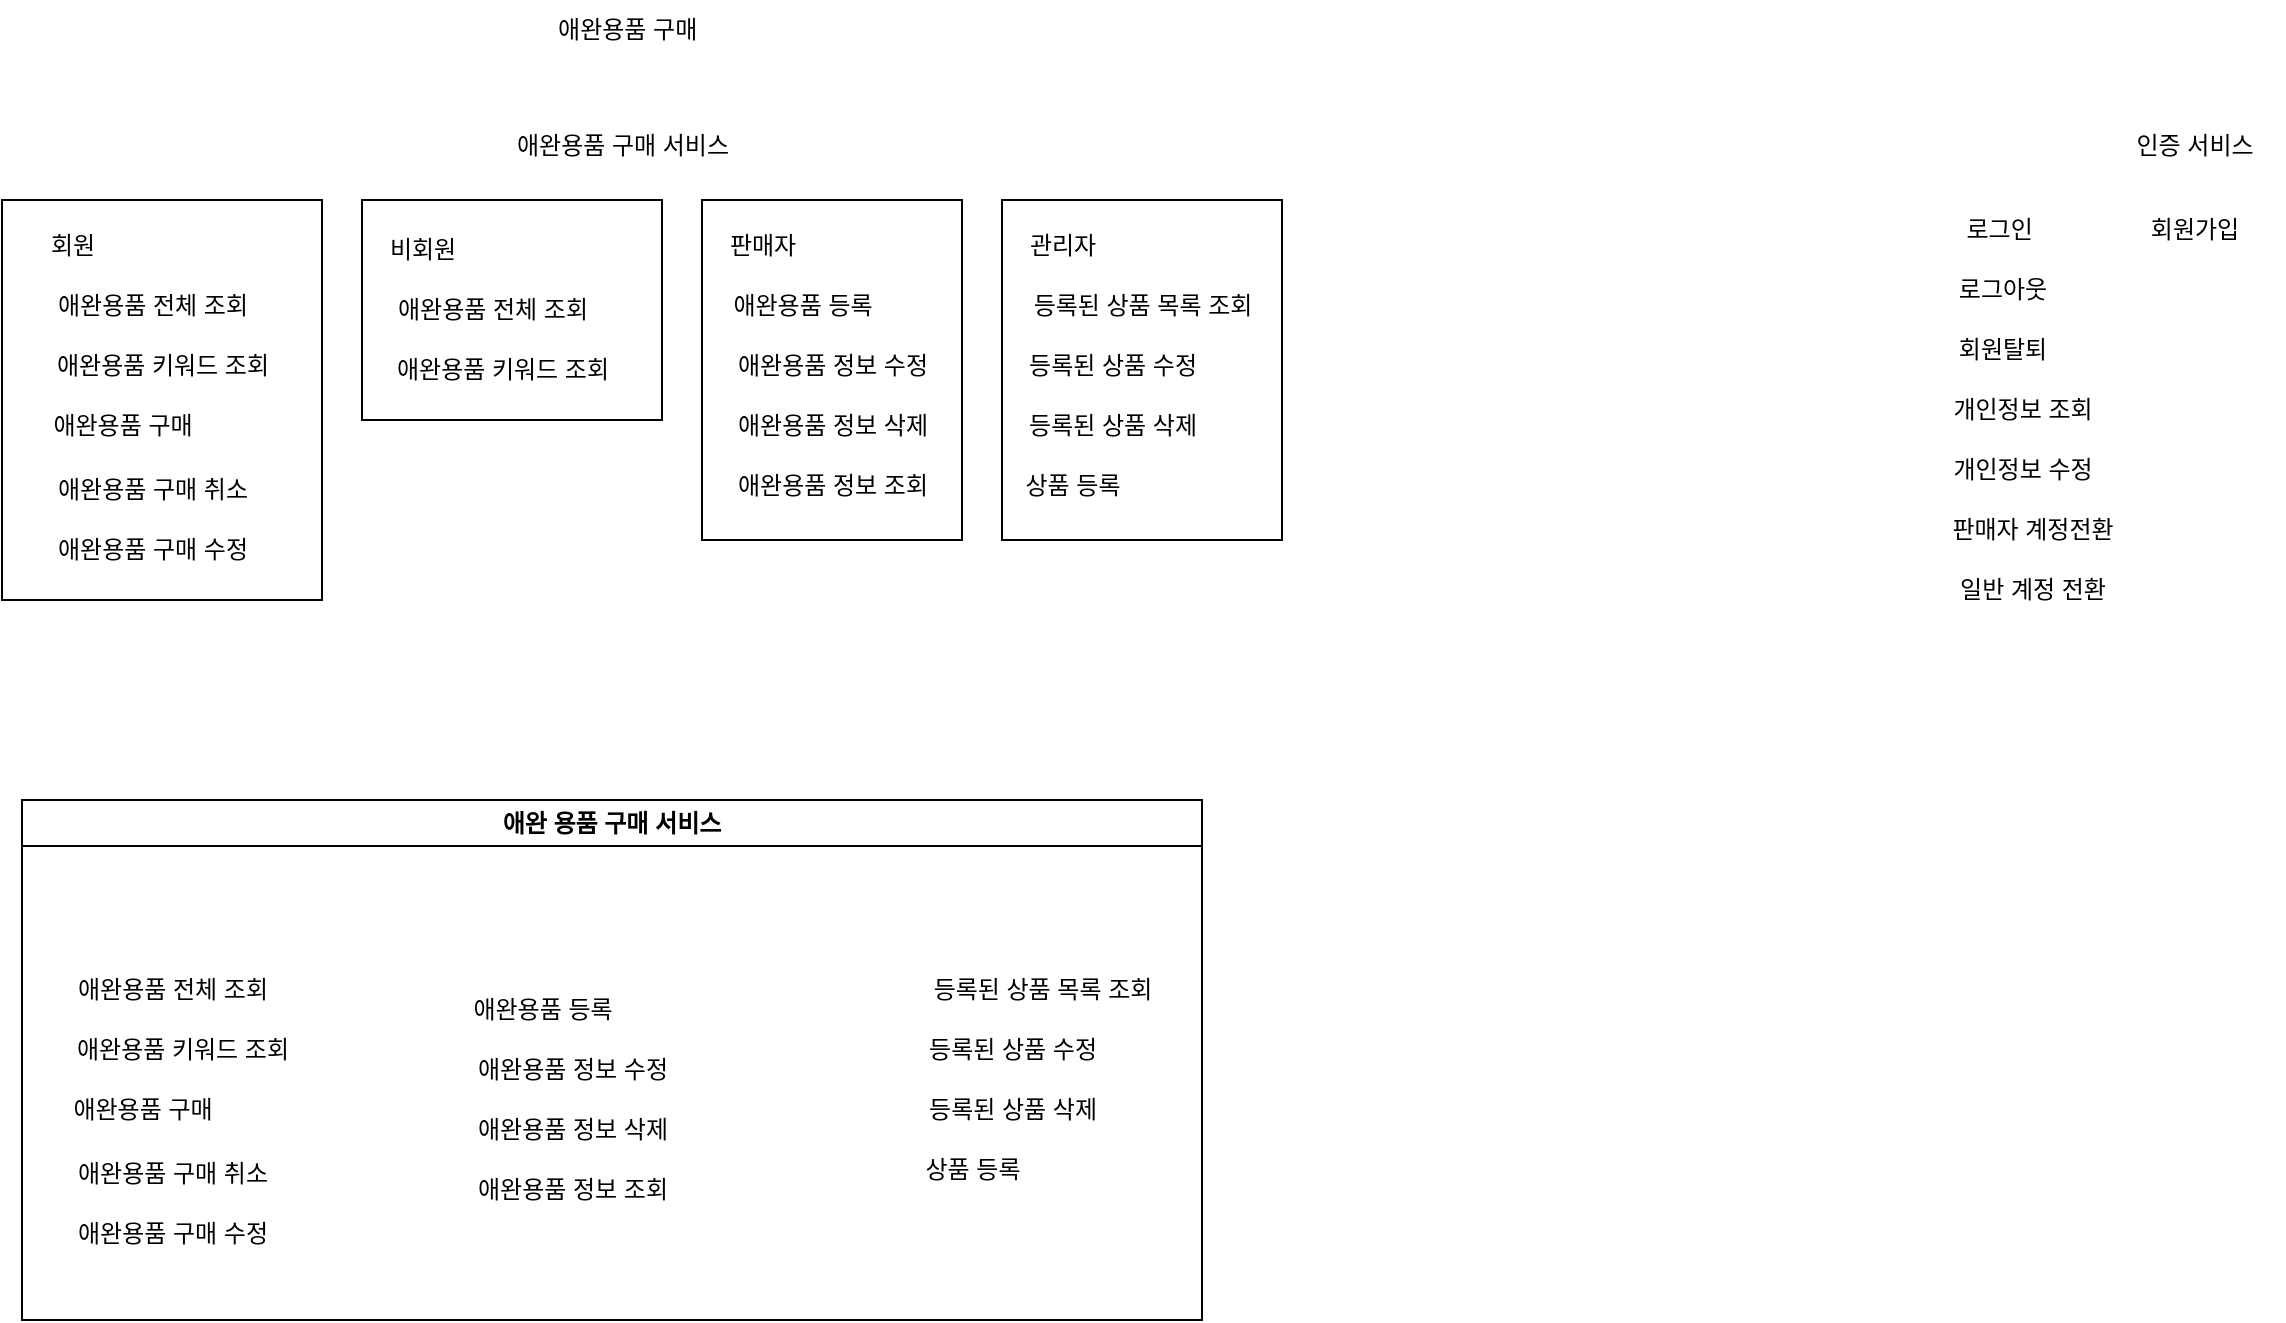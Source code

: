 <mxfile version="26.0.6" pages="2">
  <diagram name="페이지-1" id="4D1PXjhJ14Ys0FB_cjgP">
    <mxGraphModel dx="683" dy="371" grid="1" gridSize="10" guides="1" tooltips="1" connect="1" arrows="1" fold="1" page="1" pageScale="1" pageWidth="827" pageHeight="1169" math="0" shadow="0">
      <root>
        <mxCell id="0" />
        <mxCell id="1" parent="0" />
        <mxCell id="JrVokdhGePlw0w1_8iaF-29" value="" style="rounded=0;whiteSpace=wrap;html=1;" vertex="1" parent="1">
          <mxGeometry x="600" y="160" width="140" height="170" as="geometry" />
        </mxCell>
        <mxCell id="JrVokdhGePlw0w1_8iaF-23" value="" style="rounded=0;whiteSpace=wrap;html=1;" vertex="1" parent="1">
          <mxGeometry x="450" y="160" width="130" height="170" as="geometry" />
        </mxCell>
        <mxCell id="JrVokdhGePlw0w1_8iaF-15" value="" style="rounded=0;whiteSpace=wrap;html=1;" vertex="1" parent="1">
          <mxGeometry x="280" y="160" width="150" height="110" as="geometry" />
        </mxCell>
        <mxCell id="JrVokdhGePlw0w1_8iaF-13" value="" style="rounded=0;whiteSpace=wrap;html=1;" vertex="1" parent="1">
          <mxGeometry x="100" y="160" width="160" height="200" as="geometry" />
        </mxCell>
        <mxCell id="JrVokdhGePlw0w1_8iaF-1" value="애완용품 구매&amp;nbsp;" style="text;html=1;align=center;verticalAlign=middle;resizable=0;points=[];autosize=1;strokeColor=none;fillColor=none;" vertex="1" parent="1">
          <mxGeometry x="364" y="60" width="100" height="30" as="geometry" />
        </mxCell>
        <mxCell id="JrVokdhGePlw0w1_8iaF-2" value="회원" style="text;html=1;align=center;verticalAlign=middle;resizable=0;points=[];autosize=1;strokeColor=none;fillColor=none;" vertex="1" parent="1">
          <mxGeometry x="110" y="168" width="50" height="30" as="geometry" />
        </mxCell>
        <mxCell id="JrVokdhGePlw0w1_8iaF-3" value="비회원" style="text;html=1;align=center;verticalAlign=middle;resizable=0;points=[];autosize=1;strokeColor=none;fillColor=none;" vertex="1" parent="1">
          <mxGeometry x="280" y="170" width="60" height="30" as="geometry" />
        </mxCell>
        <mxCell id="JrVokdhGePlw0w1_8iaF-4" value="판매자" style="text;html=1;align=center;verticalAlign=middle;resizable=0;points=[];autosize=1;strokeColor=none;fillColor=none;" vertex="1" parent="1">
          <mxGeometry x="450" y="168" width="60" height="30" as="geometry" />
        </mxCell>
        <mxCell id="JrVokdhGePlw0w1_8iaF-5" value="관리자" style="text;html=1;align=center;verticalAlign=middle;resizable=0;points=[];autosize=1;strokeColor=none;fillColor=none;" vertex="1" parent="1">
          <mxGeometry x="600" y="168" width="60" height="30" as="geometry" />
        </mxCell>
        <mxCell id="JrVokdhGePlw0w1_8iaF-6" value="애완용품 전체 조회" style="text;html=1;align=center;verticalAlign=middle;resizable=0;points=[];autosize=1;strokeColor=none;fillColor=none;" vertex="1" parent="1">
          <mxGeometry x="110" y="198" width="130" height="30" as="geometry" />
        </mxCell>
        <mxCell id="JrVokdhGePlw0w1_8iaF-7" value="애완용품 키워드 조회" style="text;html=1;align=center;verticalAlign=middle;resizable=0;points=[];autosize=1;strokeColor=none;fillColor=none;" vertex="1" parent="1">
          <mxGeometry x="110" y="228" width="140" height="30" as="geometry" />
        </mxCell>
        <mxCell id="JrVokdhGePlw0w1_8iaF-8" value="애완용품 전체 조회" style="text;html=1;align=center;verticalAlign=middle;resizable=0;points=[];autosize=1;strokeColor=none;fillColor=none;" vertex="1" parent="1">
          <mxGeometry x="280" y="200" width="130" height="30" as="geometry" />
        </mxCell>
        <mxCell id="JrVokdhGePlw0w1_8iaF-9" value="애완용품 키워드 조회" style="text;html=1;align=center;verticalAlign=middle;resizable=0;points=[];autosize=1;strokeColor=none;fillColor=none;" vertex="1" parent="1">
          <mxGeometry x="280" y="230" width="140" height="30" as="geometry" />
        </mxCell>
        <mxCell id="JrVokdhGePlw0w1_8iaF-10" value="애완용품 구매" style="text;html=1;align=center;verticalAlign=middle;resizable=0;points=[];autosize=1;strokeColor=none;fillColor=none;" vertex="1" parent="1">
          <mxGeometry x="110" y="258" width="100" height="30" as="geometry" />
        </mxCell>
        <mxCell id="JrVokdhGePlw0w1_8iaF-11" value="애완용품 구매 취소" style="text;html=1;align=center;verticalAlign=middle;resizable=0;points=[];autosize=1;strokeColor=none;fillColor=none;" vertex="1" parent="1">
          <mxGeometry x="110" y="290" width="130" height="30" as="geometry" />
        </mxCell>
        <mxCell id="JrVokdhGePlw0w1_8iaF-12" value="애완용품 구매 수정" style="text;html=1;align=center;verticalAlign=middle;resizable=0;points=[];autosize=1;strokeColor=none;fillColor=none;" vertex="1" parent="1">
          <mxGeometry x="110" y="320" width="130" height="30" as="geometry" />
        </mxCell>
        <mxCell id="JrVokdhGePlw0w1_8iaF-14" value="애완용품 구매 서비스" style="text;html=1;align=center;verticalAlign=middle;resizable=0;points=[];autosize=1;strokeColor=none;fillColor=none;" vertex="1" parent="1">
          <mxGeometry x="340" y="118" width="140" height="30" as="geometry" />
        </mxCell>
        <mxCell id="JrVokdhGePlw0w1_8iaF-17" value="애완용품 등록" style="text;html=1;align=center;verticalAlign=middle;resizable=0;points=[];autosize=1;strokeColor=none;fillColor=none;" vertex="1" parent="1">
          <mxGeometry x="450" y="198" width="100" height="30" as="geometry" />
        </mxCell>
        <mxCell id="JrVokdhGePlw0w1_8iaF-19" value="애완용품 정보 수정" style="text;html=1;align=center;verticalAlign=middle;resizable=0;points=[];autosize=1;strokeColor=none;fillColor=none;" vertex="1" parent="1">
          <mxGeometry x="450" y="228" width="130" height="30" as="geometry" />
        </mxCell>
        <mxCell id="JrVokdhGePlw0w1_8iaF-20" value="애완용품 정보 삭제" style="text;html=1;align=center;verticalAlign=middle;resizable=0;points=[];autosize=1;strokeColor=none;fillColor=none;" vertex="1" parent="1">
          <mxGeometry x="450" y="258" width="130" height="30" as="geometry" />
        </mxCell>
        <mxCell id="JrVokdhGePlw0w1_8iaF-21" value="애완용품 정보 조회" style="text;html=1;align=center;verticalAlign=middle;resizable=0;points=[];autosize=1;strokeColor=none;fillColor=none;" vertex="1" parent="1">
          <mxGeometry x="450" y="288" width="130" height="30" as="geometry" />
        </mxCell>
        <mxCell id="JrVokdhGePlw0w1_8iaF-25" value="등록된 상품 목록 조회" style="text;html=1;align=center;verticalAlign=middle;resizable=0;points=[];autosize=1;strokeColor=none;fillColor=none;" vertex="1" parent="1">
          <mxGeometry x="600" y="198" width="140" height="30" as="geometry" />
        </mxCell>
        <mxCell id="JrVokdhGePlw0w1_8iaF-26" value="등록된 상품 수정" style="text;html=1;align=center;verticalAlign=middle;resizable=0;points=[];autosize=1;strokeColor=none;fillColor=none;" vertex="1" parent="1">
          <mxGeometry x="600" y="228" width="110" height="30" as="geometry" />
        </mxCell>
        <mxCell id="JrVokdhGePlw0w1_8iaF-27" value="등록된 상품 삭제" style="text;html=1;align=center;verticalAlign=middle;resizable=0;points=[];autosize=1;strokeColor=none;fillColor=none;" vertex="1" parent="1">
          <mxGeometry x="600" y="258" width="110" height="30" as="geometry" />
        </mxCell>
        <mxCell id="JrVokdhGePlw0w1_8iaF-28" value="상품 등록" style="text;html=1;align=center;verticalAlign=middle;resizable=0;points=[];autosize=1;strokeColor=none;fillColor=none;" vertex="1" parent="1">
          <mxGeometry x="600" y="288" width="70" height="30" as="geometry" />
        </mxCell>
        <mxCell id="JrVokdhGePlw0w1_8iaF-30" value="애완 용품 구매 서비스" style="swimlane;whiteSpace=wrap;html=1;" vertex="1" parent="1">
          <mxGeometry x="110" y="460" width="590" height="260" as="geometry" />
        </mxCell>
        <mxCell id="JrVokdhGePlw0w1_8iaF-31" value="애완용품 전체 조회" style="text;html=1;align=center;verticalAlign=middle;resizable=0;points=[];autosize=1;strokeColor=none;fillColor=none;" vertex="1" parent="JrVokdhGePlw0w1_8iaF-30">
          <mxGeometry x="10" y="80" width="130" height="30" as="geometry" />
        </mxCell>
        <mxCell id="JrVokdhGePlw0w1_8iaF-32" value="애완용품 키워드 조회" style="text;html=1;align=center;verticalAlign=middle;resizable=0;points=[];autosize=1;strokeColor=none;fillColor=none;" vertex="1" parent="JrVokdhGePlw0w1_8iaF-30">
          <mxGeometry x="10" y="110" width="140" height="30" as="geometry" />
        </mxCell>
        <mxCell id="JrVokdhGePlw0w1_8iaF-33" value="애완용품 구매" style="text;html=1;align=center;verticalAlign=middle;resizable=0;points=[];autosize=1;strokeColor=none;fillColor=none;" vertex="1" parent="JrVokdhGePlw0w1_8iaF-30">
          <mxGeometry x="10" y="140" width="100" height="30" as="geometry" />
        </mxCell>
        <mxCell id="JrVokdhGePlw0w1_8iaF-34" value="애완용품 구매 취소" style="text;html=1;align=center;verticalAlign=middle;resizable=0;points=[];autosize=1;strokeColor=none;fillColor=none;" vertex="1" parent="JrVokdhGePlw0w1_8iaF-30">
          <mxGeometry x="10" y="172" width="130" height="30" as="geometry" />
        </mxCell>
        <mxCell id="JrVokdhGePlw0w1_8iaF-35" value="애완용품 구매 수정" style="text;html=1;align=center;verticalAlign=middle;resizable=0;points=[];autosize=1;strokeColor=none;fillColor=none;" vertex="1" parent="JrVokdhGePlw0w1_8iaF-30">
          <mxGeometry x="10" y="202" width="130" height="30" as="geometry" />
        </mxCell>
        <mxCell id="JrVokdhGePlw0w1_8iaF-38" value="애완용품 등록" style="text;html=1;align=center;verticalAlign=middle;resizable=0;points=[];autosize=1;strokeColor=none;fillColor=none;" vertex="1" parent="JrVokdhGePlw0w1_8iaF-30">
          <mxGeometry x="210" y="90" width="100" height="30" as="geometry" />
        </mxCell>
        <mxCell id="JrVokdhGePlw0w1_8iaF-39" value="애완용품 정보 수정" style="text;html=1;align=center;verticalAlign=middle;resizable=0;points=[];autosize=1;strokeColor=none;fillColor=none;" vertex="1" parent="JrVokdhGePlw0w1_8iaF-30">
          <mxGeometry x="210" y="120" width="130" height="30" as="geometry" />
        </mxCell>
        <mxCell id="JrVokdhGePlw0w1_8iaF-40" value="애완용품 정보 삭제" style="text;html=1;align=center;verticalAlign=middle;resizable=0;points=[];autosize=1;strokeColor=none;fillColor=none;" vertex="1" parent="JrVokdhGePlw0w1_8iaF-30">
          <mxGeometry x="210" y="150" width="130" height="30" as="geometry" />
        </mxCell>
        <mxCell id="JrVokdhGePlw0w1_8iaF-41" value="애완용품 정보 조회" style="text;html=1;align=center;verticalAlign=middle;resizable=0;points=[];autosize=1;strokeColor=none;fillColor=none;" vertex="1" parent="JrVokdhGePlw0w1_8iaF-30">
          <mxGeometry x="210" y="180" width="130" height="30" as="geometry" />
        </mxCell>
        <mxCell id="JrVokdhGePlw0w1_8iaF-42" value="등록된 상품 목록 조회" style="text;html=1;align=center;verticalAlign=middle;resizable=0;points=[];autosize=1;strokeColor=none;fillColor=none;" vertex="1" parent="JrVokdhGePlw0w1_8iaF-30">
          <mxGeometry x="440" y="80" width="140" height="30" as="geometry" />
        </mxCell>
        <mxCell id="JrVokdhGePlw0w1_8iaF-43" value="등록된 상품 수정" style="text;html=1;align=center;verticalAlign=middle;resizable=0;points=[];autosize=1;strokeColor=none;fillColor=none;" vertex="1" parent="JrVokdhGePlw0w1_8iaF-30">
          <mxGeometry x="440" y="110" width="110" height="30" as="geometry" />
        </mxCell>
        <mxCell id="JrVokdhGePlw0w1_8iaF-44" value="등록된 상품 삭제" style="text;html=1;align=center;verticalAlign=middle;resizable=0;points=[];autosize=1;strokeColor=none;fillColor=none;" vertex="1" parent="JrVokdhGePlw0w1_8iaF-30">
          <mxGeometry x="440" y="140" width="110" height="30" as="geometry" />
        </mxCell>
        <mxCell id="JrVokdhGePlw0w1_8iaF-45" value="상품 등록" style="text;html=1;align=center;verticalAlign=middle;resizable=0;points=[];autosize=1;strokeColor=none;fillColor=none;" vertex="1" parent="JrVokdhGePlw0w1_8iaF-30">
          <mxGeometry x="440" y="170" width="70" height="30" as="geometry" />
        </mxCell>
        <mxCell id="JrVokdhGePlw0w1_8iaF-46" value="인증 서비스" style="text;html=1;align=center;verticalAlign=middle;resizable=0;points=[];autosize=1;strokeColor=none;fillColor=none;" vertex="1" parent="1">
          <mxGeometry x="1151" y="118" width="90" height="30" as="geometry" />
        </mxCell>
        <mxCell id="JrVokdhGePlw0w1_8iaF-47" value="로그인&amp;nbsp;" style="text;html=1;align=center;verticalAlign=middle;resizable=0;points=[];autosize=1;strokeColor=none;fillColor=none;" vertex="1" parent="1">
          <mxGeometry x="1070" y="160" width="60" height="30" as="geometry" />
        </mxCell>
        <mxCell id="JrVokdhGePlw0w1_8iaF-48" value="로그아웃" style="text;html=1;align=center;verticalAlign=middle;resizable=0;points=[];autosize=1;strokeColor=none;fillColor=none;" vertex="1" parent="1">
          <mxGeometry x="1065" y="190" width="70" height="30" as="geometry" />
        </mxCell>
        <mxCell id="JrVokdhGePlw0w1_8iaF-49" value="회원가입" style="text;html=1;align=center;verticalAlign=middle;resizable=0;points=[];autosize=1;strokeColor=none;fillColor=none;" vertex="1" parent="1">
          <mxGeometry x="1161" y="160" width="70" height="30" as="geometry" />
        </mxCell>
        <mxCell id="JrVokdhGePlw0w1_8iaF-50" value="회원탈퇴" style="text;html=1;align=center;verticalAlign=middle;resizable=0;points=[];autosize=1;strokeColor=none;fillColor=none;" vertex="1" parent="1">
          <mxGeometry x="1065" y="220" width="70" height="30" as="geometry" />
        </mxCell>
        <mxCell id="JrVokdhGePlw0w1_8iaF-51" value="개인정보 조회" style="text;html=1;align=center;verticalAlign=middle;resizable=0;points=[];autosize=1;strokeColor=none;fillColor=none;" vertex="1" parent="1">
          <mxGeometry x="1060" y="250" width="100" height="30" as="geometry" />
        </mxCell>
        <mxCell id="JrVokdhGePlw0w1_8iaF-52" value="개인정보 수정" style="text;html=1;align=center;verticalAlign=middle;resizable=0;points=[];autosize=1;strokeColor=none;fillColor=none;" vertex="1" parent="1">
          <mxGeometry x="1060" y="280" width="100" height="30" as="geometry" />
        </mxCell>
        <mxCell id="JrVokdhGePlw0w1_8iaF-53" value="판매자 계정전환" style="text;html=1;align=center;verticalAlign=middle;resizable=0;points=[];autosize=1;strokeColor=none;fillColor=none;" vertex="1" parent="1">
          <mxGeometry x="1060" y="310" width="110" height="30" as="geometry" />
        </mxCell>
        <mxCell id="JrVokdhGePlw0w1_8iaF-54" value="일반 계정 전환" style="text;html=1;align=center;verticalAlign=middle;resizable=0;points=[];autosize=1;strokeColor=none;fillColor=none;" vertex="1" parent="1">
          <mxGeometry x="1065" y="340" width="100" height="30" as="geometry" />
        </mxCell>
      </root>
    </mxGraphModel>
  </diagram>
  <diagram id="jhZYRzldCcTrZba2orhK" name="페이지-2">
    <mxGraphModel dx="1434" dy="1949" grid="1" gridSize="10" guides="1" tooltips="1" connect="1" arrows="1" fold="1" page="1" pageScale="1" pageWidth="827" pageHeight="1169" math="0" shadow="0">
      <root>
        <mxCell id="0" />
        <mxCell id="1" parent="0" />
        <mxCell id="VEoYcCsq3fuXJxmSE1mA-3" value="애완동물 시스템" style="shape=umlFrame;whiteSpace=wrap;html=1;pointerEvents=0;width=100;height=30;" vertex="1" parent="1">
          <mxGeometry x="280" y="-10" width="680" height="520" as="geometry" />
        </mxCell>
        <mxCell id="VEoYcCsq3fuXJxmSE1mA-5" value="비회원" style="shape=umlActor;verticalLabelPosition=bottom;verticalAlign=top;html=1;" vertex="1" parent="1">
          <mxGeometry x="160" y="180" width="30" height="60" as="geometry" />
        </mxCell>
        <mxCell id="VEoYcCsq3fuXJxmSE1mA-6" value="회원" style="shape=umlActor;verticalLabelPosition=bottom;verticalAlign=top;html=1;" vertex="1" parent="1">
          <mxGeometry x="150" y="430" width="30" height="60" as="geometry" />
        </mxCell>
        <mxCell id="VEoYcCsq3fuXJxmSE1mA-7" value="판매자" style="shape=umlActor;verticalLabelPosition=bottom;verticalAlign=top;html=1;" vertex="1" parent="1">
          <mxGeometry x="1020" y="180" width="30" height="60" as="geometry" />
        </mxCell>
        <mxCell id="VEoYcCsq3fuXJxmSE1mA-8" value="관리자" style="shape=umlActor;verticalLabelPosition=bottom;verticalAlign=top;html=1;" vertex="1" parent="1">
          <mxGeometry x="1020" y="400" width="30" height="60" as="geometry" />
        </mxCell>
        <mxCell id="VEoYcCsq3fuXJxmSE1mA-10" value="애완용품 조회" style="ellipse;whiteSpace=wrap;html=1;" vertex="1" parent="1">
          <mxGeometry x="320" y="200" width="110" height="50" as="geometry" />
        </mxCell>
        <mxCell id="ys1qZjX4f6tbVUqkirAa-2" value="애완용품 구매" style="ellipse;whiteSpace=wrap;html=1;" vertex="1" parent="1">
          <mxGeometry x="320" y="260" width="110" height="50" as="geometry" />
        </mxCell>
        <mxCell id="ys1qZjX4f6tbVUqkirAa-3" value="나의 구매 내역 조회" style="ellipse;whiteSpace=wrap;html=1;" vertex="1" parent="1">
          <mxGeometry x="320" y="320" width="110" height="50" as="geometry" />
        </mxCell>
        <mxCell id="ys1qZjX4f6tbVUqkirAa-4" value="구매 취소" style="ellipse;whiteSpace=wrap;html=1;" vertex="1" parent="1">
          <mxGeometry x="320" y="380" width="110" height="50" as="geometry" />
        </mxCell>
        <mxCell id="ys1qZjX4f6tbVUqkirAa-5" value="구매 확정" style="ellipse;whiteSpace=wrap;html=1;" vertex="1" parent="1">
          <mxGeometry x="320" y="440" width="110" height="50" as="geometry" />
        </mxCell>
        <mxCell id="ys1qZjX4f6tbVUqkirAa-6" value="use" style="html=1;verticalAlign=bottom;endArrow=open;curved=0;rounded=0;exitX=1;exitY=0.333;exitDx=0;exitDy=0;exitPerimeter=0;entryX=0.051;entryY=0.628;entryDx=0;entryDy=0;entryPerimeter=0;endFill=0;" edge="1" parent="1" source="VEoYcCsq3fuXJxmSE1mA-5" target="VEoYcCsq3fuXJxmSE1mA-10">
          <mxGeometry width="80" relative="1" as="geometry">
            <mxPoint x="210" y="224.76" as="sourcePoint" />
            <mxPoint x="290" y="224.76" as="targetPoint" />
          </mxGeometry>
        </mxCell>
        <mxCell id="ys1qZjX4f6tbVUqkirAa-7" value="use" style="html=1;verticalAlign=bottom;endArrow=open;curved=0;rounded=0;exitX=1;exitY=0.333;exitDx=0;exitDy=0;exitPerimeter=0;entryX=0;entryY=0.5;entryDx=0;entryDy=0;endFill=0;" edge="1" parent="1" source="VEoYcCsq3fuXJxmSE1mA-6" target="ys1qZjX4f6tbVUqkirAa-4">
          <mxGeometry width="80" relative="1" as="geometry">
            <mxPoint x="200" y="460" as="sourcePoint" />
            <mxPoint x="336" y="491" as="targetPoint" />
          </mxGeometry>
        </mxCell>
        <mxCell id="ys1qZjX4f6tbVUqkirAa-8" value="use" style="html=1;verticalAlign=bottom;endArrow=open;curved=0;rounded=0;exitX=1;exitY=0.333;exitDx=0;exitDy=0;exitPerimeter=0;entryX=0;entryY=0.5;entryDx=0;entryDy=0;endFill=0;" edge="1" parent="1" source="VEoYcCsq3fuXJxmSE1mA-6" target="ys1qZjX4f6tbVUqkirAa-3">
          <mxGeometry width="80" relative="1" as="geometry">
            <mxPoint x="184" y="414.5" as="sourcePoint" />
            <mxPoint x="320" y="445.5" as="targetPoint" />
          </mxGeometry>
        </mxCell>
        <mxCell id="ys1qZjX4f6tbVUqkirAa-11" value="use" style="html=1;verticalAlign=bottom;endArrow=open;curved=0;rounded=0;entryX=0;entryY=0.5;entryDx=0;entryDy=0;endFill=0;" edge="1" parent="1" target="ys1qZjX4f6tbVUqkirAa-5">
          <mxGeometry width="80" relative="1" as="geometry">
            <mxPoint x="180" y="450" as="sourcePoint" />
            <mxPoint x="340" y="445" as="targetPoint" />
          </mxGeometry>
        </mxCell>
        <mxCell id="ys1qZjX4f6tbVUqkirAa-12" value="use" style="html=1;verticalAlign=bottom;endArrow=open;curved=0;rounded=0;entryX=-0.001;entryY=0.57;entryDx=0;entryDy=0;endFill=0;entryPerimeter=0;" edge="1" parent="1" target="ys1qZjX4f6tbVUqkirAa-2">
          <mxGeometry width="80" relative="1" as="geometry">
            <mxPoint x="180" y="450" as="sourcePoint" />
            <mxPoint x="300" y="310" as="targetPoint" />
          </mxGeometry>
        </mxCell>
        <mxCell id="ys1qZjX4f6tbVUqkirAa-13" value="전체 조회&lt;span style=&quot;color: rgba(0, 0, 0, 0); font-family: monospace; font-size: 0px; text-align: start; text-wrap-mode: nowrap;&quot;&gt;%3CmxGraphModel%3E%3Croot%3E%3CmxCell%20id%3D%220%22%2F%3E%3CmxCell%20id%3D%221%22%20parent%3D%220%22%2F%3E%3CmxCell%20id%3D%222%22%20value%3D%22use%22%20style%3D%22html%3D1%3BverticalAlign%3Dbottom%3BendArrow%3Dopen%3Bcurved%3D0%3Brounded%3D0%3BexitX%3D1%3BexitY%3D0.333%3BexitDx%3D0%3BexitDy%3D0%3BexitPerimeter%3D0%3BentryX%3D0%3BentryY%3D0.5%3BentryDx%3D0%3BentryDy%3D0%3BendFill%3D0%3B%22%20edge%3D%221%22%20parent%3D%221%22%3E%3CmxGeometry%20width%3D%2280%22%20relative%3D%221%22%20as%3D%22geometry%22%3E%3CmxPoint%20x%3D%22180%22%20y%3D%22450%22%20as%3D%22sourcePoint%22%2F%3E%3CmxPoint%20x%3D%22320%22%20y%3D%22405%22%20as%3D%22targetPoint%22%2F%3E%3C%2FmxGeometry%3E%3C%2FmxCell%3E%3C%2Froot%3E%3C%2FmxGraphModel%3E&lt;/span&gt;" style="ellipse;whiteSpace=wrap;html=1;" vertex="1" parent="1">
          <mxGeometry x="530" y="200" width="70" height="50" as="geometry" />
        </mxCell>
        <mxCell id="ys1qZjX4f6tbVUqkirAa-14" value="키워드 조회" style="ellipse;whiteSpace=wrap;html=1;" vertex="1" parent="1">
          <mxGeometry x="460" y="140" width="70" height="50" as="geometry" />
        </mxCell>
        <mxCell id="ys1qZjX4f6tbVUqkirAa-15" value="Extends" style="endArrow=open;endSize=12;dashed=1;html=1;rounded=0;entryX=0.5;entryY=0;entryDx=0;entryDy=0;exitX=0.012;exitY=0.57;exitDx=0;exitDy=0;exitPerimeter=0;" edge="1" parent="1" source="ys1qZjX4f6tbVUqkirAa-14" target="VEoYcCsq3fuXJxmSE1mA-10">
          <mxGeometry width="160" relative="1" as="geometry">
            <mxPoint x="295" y="170" as="sourcePoint" />
            <mxPoint x="455" y="170" as="targetPoint" />
          </mxGeometry>
        </mxCell>
        <mxCell id="ys1qZjX4f6tbVUqkirAa-16" value="Extends" style="endArrow=open;endSize=12;dashed=1;html=1;rounded=0;entryX=1;entryY=0.5;entryDx=0;entryDy=0;exitX=0;exitY=0.5;exitDx=0;exitDy=0;" edge="1" parent="1" source="ys1qZjX4f6tbVUqkirAa-13" target="VEoYcCsq3fuXJxmSE1mA-10">
          <mxGeometry width="160" relative="1" as="geometry">
            <mxPoint x="480" y="229" as="sourcePoint" />
            <mxPoint x="394" y="260" as="targetPoint" />
          </mxGeometry>
        </mxCell>
        <mxCell id="ys1qZjX4f6tbVUqkirAa-17" value="로그인" style="ellipse;whiteSpace=wrap;html=1;" vertex="1" parent="1">
          <mxGeometry x="580" y="320" width="110" height="50" as="geometry" />
        </mxCell>
        <mxCell id="ys1qZjX4f6tbVUqkirAa-18" value="Include" style="endArrow=open;endSize=12;dashed=1;html=1;rounded=0;entryX=1;entryY=0.5;entryDx=0;entryDy=0;exitX=0;exitY=0.5;exitDx=0;exitDy=0;" edge="1" parent="1" source="ys1qZjX4f6tbVUqkirAa-17" target="ys1qZjX4f6tbVUqkirAa-2">
          <mxGeometry width="160" relative="1" as="geometry">
            <mxPoint x="545" y="284.76" as="sourcePoint" />
            <mxPoint x="445" y="284.76" as="targetPoint" />
          </mxGeometry>
        </mxCell>
        <mxCell id="ys1qZjX4f6tbVUqkirAa-19" value="Include" style="endArrow=open;endSize=12;dashed=1;html=1;rounded=0;entryX=1;entryY=0.5;entryDx=0;entryDy=0;exitX=0.007;exitY=0.57;exitDx=0;exitDy=0;exitPerimeter=0;" edge="1" parent="1" source="ys1qZjX4f6tbVUqkirAa-17" target="ys1qZjX4f6tbVUqkirAa-3">
          <mxGeometry width="160" relative="1" as="geometry">
            <mxPoint x="590" y="400" as="sourcePoint" />
            <mxPoint x="440" y="340" as="targetPoint" />
          </mxGeometry>
        </mxCell>
        <mxCell id="ys1qZjX4f6tbVUqkirAa-20" value="Include" style="endArrow=open;endSize=12;dashed=1;html=1;rounded=0;entryX=1;entryY=0.5;entryDx=0;entryDy=0;exitX=0.059;exitY=0.78;exitDx=0;exitDy=0;exitPerimeter=0;" edge="1" parent="1" source="ys1qZjX4f6tbVUqkirAa-17" target="ys1qZjX4f6tbVUqkirAa-4">
          <mxGeometry width="160" relative="1" as="geometry">
            <mxPoint x="590" y="435" as="sourcePoint" />
            <mxPoint x="440" y="375" as="targetPoint" />
          </mxGeometry>
        </mxCell>
        <mxCell id="ys1qZjX4f6tbVUqkirAa-21" value="Include" style="endArrow=open;endSize=12;dashed=1;html=1;rounded=0;entryX=1;entryY=0.5;entryDx=0;entryDy=0;exitX=0;exitY=1;exitDx=0;exitDy=0;" edge="1" parent="1" source="ys1qZjX4f6tbVUqkirAa-17" target="ys1qZjX4f6tbVUqkirAa-5">
          <mxGeometry width="160" relative="1" as="geometry">
            <mxPoint x="600" y="450" as="sourcePoint" />
            <mxPoint x="450" y="390" as="targetPoint" />
          </mxGeometry>
        </mxCell>
        <mxCell id="ys1qZjX4f6tbVUqkirAa-22" value="애완 용품 서비스" style="ellipse;whiteSpace=wrap;html=1;" vertex="1" parent="1">
          <mxGeometry x="730" y="130" width="110" height="50" as="geometry" />
        </mxCell>
        <mxCell id="ys1qZjX4f6tbVUqkirAa-36" value="" style="rounded=0;orthogonalLoop=1;jettySize=auto;html=1;endArrow=block;endFill=0;" edge="1" parent="1" source="ys1qZjX4f6tbVUqkirAa-25" target="ys1qZjX4f6tbVUqkirAa-22">
          <mxGeometry relative="1" as="geometry" />
        </mxCell>
        <mxCell id="ys1qZjX4f6tbVUqkirAa-25" value="물품등록" style="ellipse;whiteSpace=wrap;html=1;" vertex="1" parent="1">
          <mxGeometry x="690" y="260" width="70" height="50" as="geometry" />
        </mxCell>
        <mxCell id="ys1qZjX4f6tbVUqkirAa-29" style="rounded=0;orthogonalLoop=1;jettySize=auto;html=1;endArrow=block;endFill=0;" edge="1" parent="1" source="ys1qZjX4f6tbVUqkirAa-26" target="ys1qZjX4f6tbVUqkirAa-22">
          <mxGeometry relative="1" as="geometry" />
        </mxCell>
        <mxCell id="ys1qZjX4f6tbVUqkirAa-26" value="물품 조회" style="ellipse;whiteSpace=wrap;html=1;" vertex="1" parent="1">
          <mxGeometry x="780" y="260" width="70" height="50" as="geometry" />
        </mxCell>
        <mxCell id="ys1qZjX4f6tbVUqkirAa-30" value="" style="rounded=0;orthogonalLoop=1;jettySize=auto;html=1;endArrow=block;endFill=0;" edge="1" parent="1" source="ys1qZjX4f6tbVUqkirAa-27" target="ys1qZjX4f6tbVUqkirAa-22">
          <mxGeometry relative="1" as="geometry" />
        </mxCell>
        <mxCell id="ys1qZjX4f6tbVUqkirAa-27" value="물품 수정" style="ellipse;whiteSpace=wrap;html=1;" vertex="1" parent="1">
          <mxGeometry x="860" y="240" width="70" height="50" as="geometry" />
        </mxCell>
        <mxCell id="ys1qZjX4f6tbVUqkirAa-38" style="rounded=0;orthogonalLoop=1;jettySize=auto;html=1;entryX=1;entryY=1;entryDx=0;entryDy=0;endArrow=block;endFill=0;" edge="1" parent="1" source="ys1qZjX4f6tbVUqkirAa-28" target="ys1qZjX4f6tbVUqkirAa-22">
          <mxGeometry relative="1" as="geometry" />
        </mxCell>
        <mxCell id="ys1qZjX4f6tbVUqkirAa-28" value="물품 삭제" style="ellipse;whiteSpace=wrap;html=1;" vertex="1" parent="1">
          <mxGeometry x="880" y="185" width="70" height="50" as="geometry" />
        </mxCell>
        <mxCell id="ys1qZjX4f6tbVUqkirAa-39" value="use" style="html=1;verticalAlign=bottom;endArrow=open;curved=0;rounded=0;entryX=0.999;entryY=0.418;entryDx=0;entryDy=0;endFill=0;exitX=0;exitY=0.333;exitDx=0;exitDy=0;exitPerimeter=0;entryPerimeter=0;" edge="1" parent="1" source="VEoYcCsq3fuXJxmSE1mA-7" target="ys1qZjX4f6tbVUqkirAa-22">
          <mxGeometry width="80" relative="1" as="geometry">
            <mxPoint x="850" y="157.5" as="sourcePoint" />
            <mxPoint x="990" y="172.5" as="targetPoint" />
          </mxGeometry>
        </mxCell>
        <mxCell id="ys1qZjX4f6tbVUqkirAa-40" value="Include" style="endArrow=open;endSize=12;dashed=1;html=1;rounded=0;entryX=0;entryY=0.5;entryDx=0;entryDy=0;exitX=0.5;exitY=0;exitDx=0;exitDy=0;" edge="1" parent="1" source="ys1qZjX4f6tbVUqkirAa-17" target="ys1qZjX4f6tbVUqkirAa-22">
          <mxGeometry width="160" relative="1" as="geometry">
            <mxPoint x="650" y="310" as="sourcePoint" />
            <mxPoint x="500" y="250" as="targetPoint" />
          </mxGeometry>
        </mxCell>
        <mxCell id="ys1qZjX4f6tbVUqkirAa-41" value="계정 전환" style="ellipse;whiteSpace=wrap;html=1;" vertex="1" parent="1">
          <mxGeometry x="580" y="100" width="110" height="50" as="geometry" />
        </mxCell>
        <mxCell id="ys1qZjX4f6tbVUqkirAa-42" value="Include" style="endArrow=open;endSize=12;dashed=1;html=1;rounded=0;entryX=1;entryY=0.5;entryDx=0;entryDy=0;exitX=0.5;exitY=0;exitDx=0;exitDy=0;" edge="1" parent="1" source="ys1qZjX4f6tbVUqkirAa-22" target="ys1qZjX4f6tbVUqkirAa-41">
          <mxGeometry width="160" relative="1" as="geometry">
            <mxPoint x="630" y="155" as="sourcePoint" />
            <mxPoint x="725" y="-10" as="targetPoint" />
          </mxGeometry>
        </mxCell>
        <mxCell id="ys1qZjX4f6tbVUqkirAa-43" value="회원가입" style="ellipse;whiteSpace=wrap;html=1;" vertex="1" parent="1">
          <mxGeometry x="390" y="40" width="110" height="50" as="geometry" />
        </mxCell>
        <mxCell id="ys1qZjX4f6tbVUqkirAa-44" value="use" style="html=1;verticalAlign=bottom;endArrow=open;curved=0;rounded=0;entryX=0;entryY=0.5;entryDx=0;entryDy=0;endFill=0;" edge="1" parent="1" target="ys1qZjX4f6tbVUqkirAa-43">
          <mxGeometry width="80" relative="1" as="geometry">
            <mxPoint x="190" y="200" as="sourcePoint" />
            <mxPoint x="336" y="185" as="targetPoint" />
          </mxGeometry>
        </mxCell>
      </root>
    </mxGraphModel>
  </diagram>
</mxfile>
